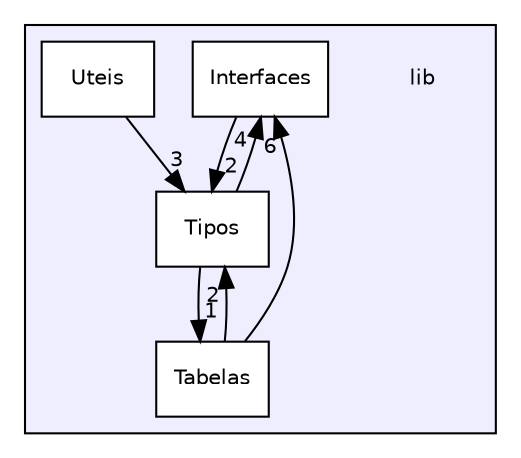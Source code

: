 digraph "lib" {
  compound=true
  node [ fontsize="10", fontname="Helvetica"];
  edge [ labelfontsize="10", labelfontname="Helvetica"];
  subgraph clusterdir_97aefd0d527b934f1d99a682da8fe6a9 {
    graph [ bgcolor="#eeeeff", pencolor="black", label="" URL="dir_97aefd0d527b934f1d99a682da8fe6a9.html"];
    dir_97aefd0d527b934f1d99a682da8fe6a9 [shape=plaintext label="lib"];
    dir_245813bd18e50524b735948a806de767 [shape=box label="Interfaces" color="black" fillcolor="white" style="filled" URL="dir_245813bd18e50524b735948a806de767.html"];
    dir_01b6a2534379e15a8ee020dbfff403cb [shape=box label="Tabelas" color="black" fillcolor="white" style="filled" URL="dir_01b6a2534379e15a8ee020dbfff403cb.html"];
    dir_ffc3271e8ef812ad256a88e75a8b242c [shape=box label="Tipos" color="black" fillcolor="white" style="filled" URL="dir_ffc3271e8ef812ad256a88e75a8b242c.html"];
    dir_3c37f5e16115a0dfc064cf0134897a27 [shape=box label="Uteis" color="black" fillcolor="white" style="filled" URL="dir_3c37f5e16115a0dfc064cf0134897a27.html"];
  }
  dir_ffc3271e8ef812ad256a88e75a8b242c->dir_245813bd18e50524b735948a806de767 [headlabel="4", labeldistance=1.5 headhref="dir_000003_000001.html"];
  dir_ffc3271e8ef812ad256a88e75a8b242c->dir_01b6a2534379e15a8ee020dbfff403cb [headlabel="1", labeldistance=1.5 headhref="dir_000003_000002.html"];
  dir_245813bd18e50524b735948a806de767->dir_ffc3271e8ef812ad256a88e75a8b242c [headlabel="2", labeldistance=1.5 headhref="dir_000001_000003.html"];
  dir_01b6a2534379e15a8ee020dbfff403cb->dir_ffc3271e8ef812ad256a88e75a8b242c [headlabel="2", labeldistance=1.5 headhref="dir_000002_000003.html"];
  dir_01b6a2534379e15a8ee020dbfff403cb->dir_245813bd18e50524b735948a806de767 [headlabel="6", labeldistance=1.5 headhref="dir_000002_000001.html"];
  dir_3c37f5e16115a0dfc064cf0134897a27->dir_ffc3271e8ef812ad256a88e75a8b242c [headlabel="3", labeldistance=1.5 headhref="dir_000004_000003.html"];
}
